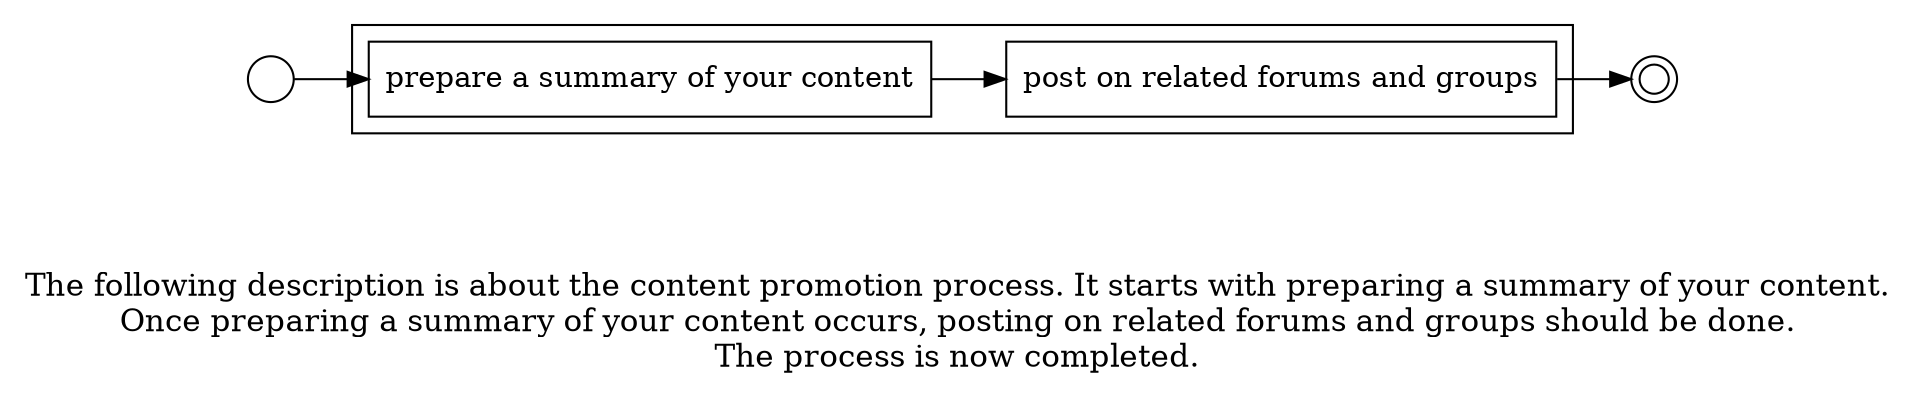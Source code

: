 digraph content_promotion_process_107 {
	graph [rankdir=LR]
	START_NODE [label="" shape=circle width=0.3]
	subgraph CLUSTER_0 {
		"prepare a summary of your content" [shape=box]
		"post on related forums and groups" [shape=box]
		"prepare a summary of your content" -> "post on related forums and groups"
	}
	START_NODE -> "prepare a summary of your content"
	END_NODE [label="" shape=doublecircle width=0.2]
	"post on related forums and groups" -> END_NODE
	fontsize=15 label="\n\n
The following description is about the content promotion process. It starts with preparing a summary of your content. 
Once preparing a summary of your content occurs, posting on related forums and groups should be done. 
The process is now completed. 
"
}
